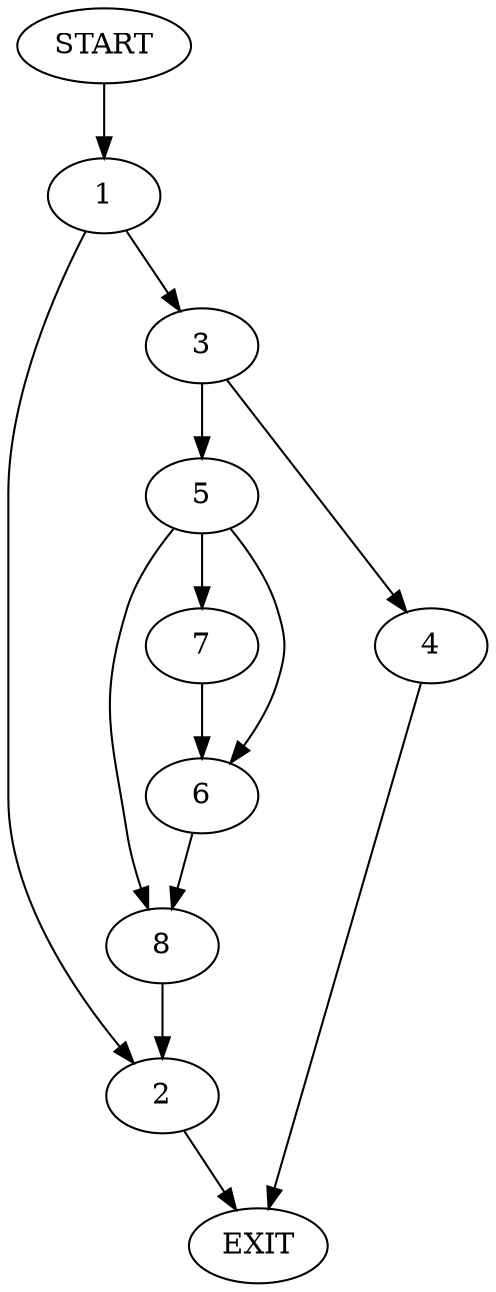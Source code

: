 digraph {
0 [label="START"]
9 [label="EXIT"]
0 -> 1
1 -> 2
1 -> 3
3 -> 4
3 -> 5
2 -> 9
5 -> 6
5 -> 7
5 -> 8
4 -> 9
8 -> 2
7 -> 6
6 -> 8
}
